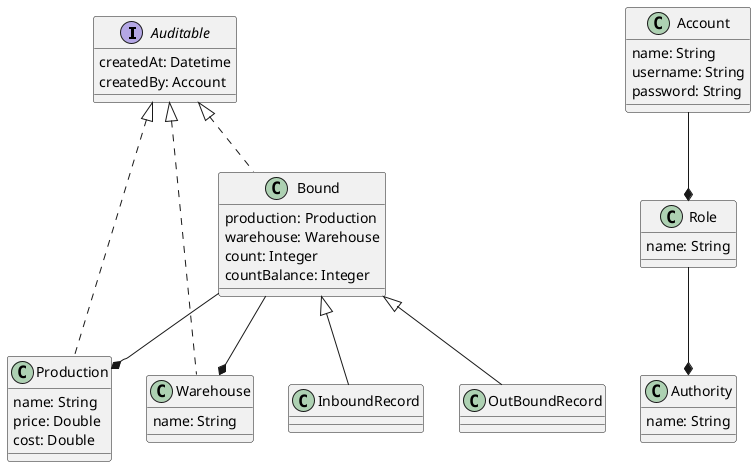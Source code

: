 @startuml

''''''''''''''''''''
'' 出入库
''''''''''''''''''''

interface Auditable {
    createdAt: Datetime
    createdBy: Account
}

class Production implements Auditable {
    name: String
    price: Double
    cost: Double
}

class Warehouse implements Auditable {
    name: String
}

class Bound implements Auditable  {
    production: Production
    warehouse: Warehouse
    count: Integer
    countBalance: Integer
}

class InboundRecord extends Bound {
}

class OutBoundRecord extends Bound {
}

Bound --* Warehouse
Bound --* Production

''''''''''''''''''''
'' 权限
''''''''''''''''''''

class Account {
    name: String
    username: String
    password: String
}

class Role {
    name: String
}

class Authority {
    name: String
}

Account --* Role
Role --* Authority

@enduml